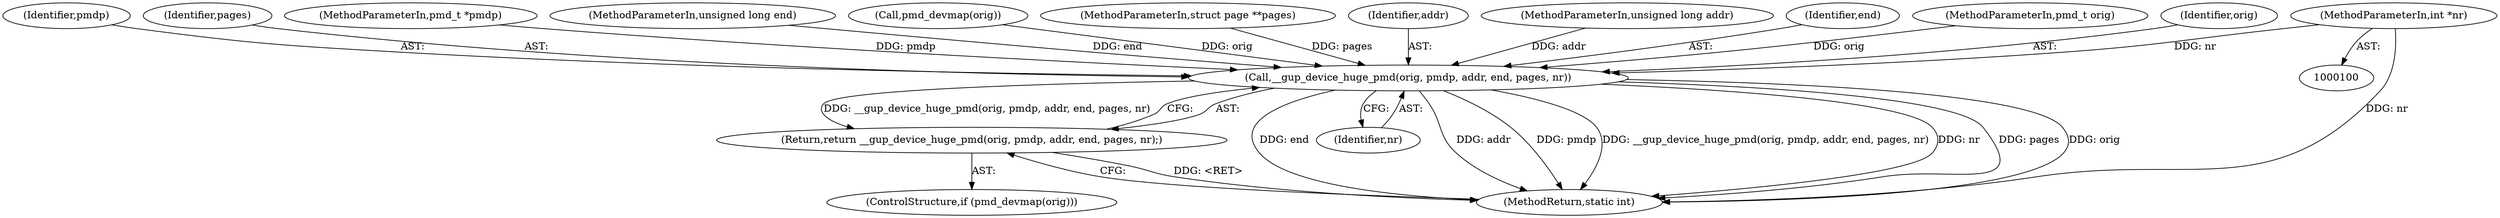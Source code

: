 digraph "0_linux_6b3a707736301c2128ca85ce85fb13f60b5e350a_8@pointer" {
"1000107" [label="(MethodParameterIn,int *nr)"];
"1000123" [label="(Call,__gup_device_huge_pmd(orig, pmdp, addr, end, pages, nr))"];
"1000122" [label="(Return,return __gup_device_huge_pmd(orig, pmdp, addr, end, pages, nr);)"];
"1000125" [label="(Identifier,pmdp)"];
"1000128" [label="(Identifier,pages)"];
"1000102" [label="(MethodParameterIn,pmd_t *pmdp)"];
"1000104" [label="(MethodParameterIn,unsigned long end)"];
"1000119" [label="(ControlStructure,if (pmd_devmap(orig)))"];
"1000122" [label="(Return,return __gup_device_huge_pmd(orig, pmdp, addr, end, pages, nr);)"];
"1000129" [label="(Identifier,nr)"];
"1000120" [label="(Call,pmd_devmap(orig))"];
"1000106" [label="(MethodParameterIn,struct page **pages)"];
"1000126" [label="(Identifier,addr)"];
"1000103" [label="(MethodParameterIn,unsigned long addr)"];
"1000205" [label="(MethodReturn,static int)"];
"1000127" [label="(Identifier,end)"];
"1000101" [label="(MethodParameterIn,pmd_t orig)"];
"1000123" [label="(Call,__gup_device_huge_pmd(orig, pmdp, addr, end, pages, nr))"];
"1000124" [label="(Identifier,orig)"];
"1000107" [label="(MethodParameterIn,int *nr)"];
"1000107" -> "1000100"  [label="AST: "];
"1000107" -> "1000205"  [label="DDG: nr"];
"1000107" -> "1000123"  [label="DDG: nr"];
"1000123" -> "1000122"  [label="AST: "];
"1000123" -> "1000129"  [label="CFG: "];
"1000124" -> "1000123"  [label="AST: "];
"1000125" -> "1000123"  [label="AST: "];
"1000126" -> "1000123"  [label="AST: "];
"1000127" -> "1000123"  [label="AST: "];
"1000128" -> "1000123"  [label="AST: "];
"1000129" -> "1000123"  [label="AST: "];
"1000122" -> "1000123"  [label="CFG: "];
"1000123" -> "1000205"  [label="DDG: end"];
"1000123" -> "1000205"  [label="DDG: addr"];
"1000123" -> "1000205"  [label="DDG: pmdp"];
"1000123" -> "1000205"  [label="DDG: __gup_device_huge_pmd(orig, pmdp, addr, end, pages, nr)"];
"1000123" -> "1000205"  [label="DDG: nr"];
"1000123" -> "1000205"  [label="DDG: pages"];
"1000123" -> "1000205"  [label="DDG: orig"];
"1000123" -> "1000122"  [label="DDG: __gup_device_huge_pmd(orig, pmdp, addr, end, pages, nr)"];
"1000120" -> "1000123"  [label="DDG: orig"];
"1000101" -> "1000123"  [label="DDG: orig"];
"1000102" -> "1000123"  [label="DDG: pmdp"];
"1000103" -> "1000123"  [label="DDG: addr"];
"1000104" -> "1000123"  [label="DDG: end"];
"1000106" -> "1000123"  [label="DDG: pages"];
"1000122" -> "1000119"  [label="AST: "];
"1000205" -> "1000122"  [label="CFG: "];
"1000122" -> "1000205"  [label="DDG: <RET>"];
}
